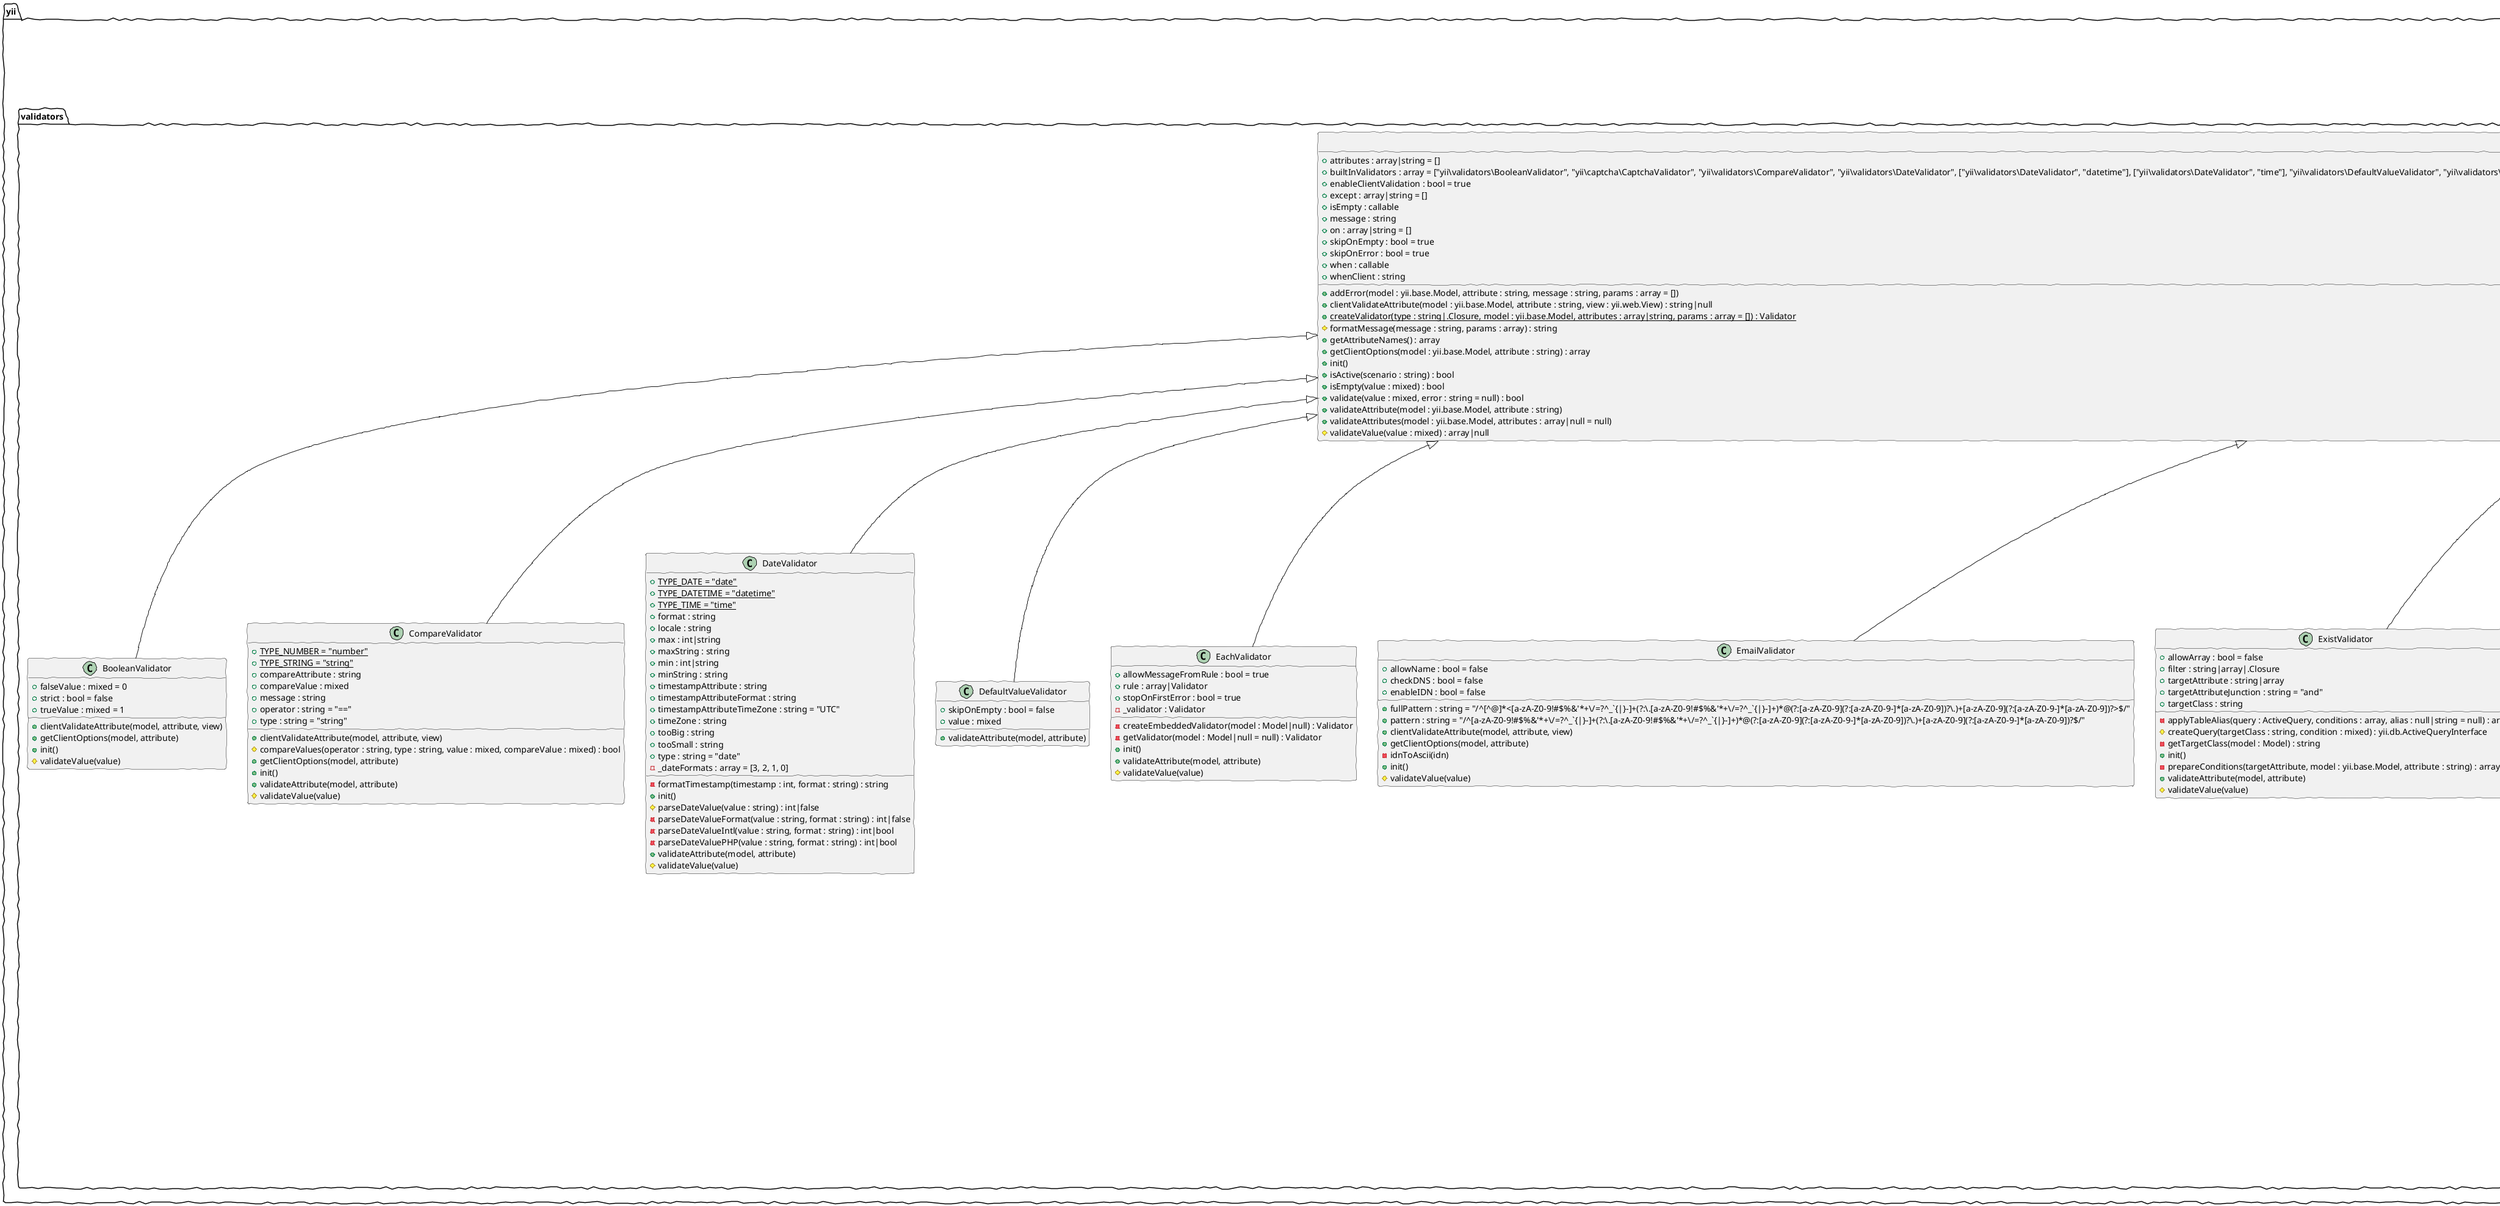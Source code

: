@startuml
skinparam handwritten true
class yii.validators.BooleanValidator {
    +falseValue : mixed = 0
    +strict : bool = false
    +trueValue : mixed = 1
    +clientValidateAttribute(model, attribute, view)
    +getClientOptions(model, attribute)
    +init()
    #validateValue(value)
}
class yii.validators.BooleanValidator extends yii.validators.Validator
class yii.validators.CompareValidator {
    +{static}TYPE_NUMBER = "number"
    +{static}TYPE_STRING = "string"
    +compareAttribute : string
    +compareValue : mixed
    +message : string
    +operator : string = "=="
    +type : string = "string"
    +clientValidateAttribute(model, attribute, view)
    #compareValues(operator : string, type : string, value : mixed, compareValue : mixed) : bool
    +getClientOptions(model, attribute)
    +init()
    +validateAttribute(model, attribute)
    #validateValue(value)
}
class yii.validators.CompareValidator extends yii.validators.Validator
class yii.validators.DateValidator {
    +{static}TYPE_DATE = "date"
    +{static}TYPE_DATETIME = "datetime"
    +{static}TYPE_TIME = "time"
    +format : string
    +locale : string
    +max : int|string
    +maxString : string
    +min : int|string
    +minString : string
    +timestampAttribute : string
    +timestampAttributeFormat : string
    +timestampAttributeTimeZone : string = "UTC"
    +timeZone : string
    +tooBig : string
    +tooSmall : string
    +type : string = "date"
    -_dateFormats : array = [3, 2, 1, 0]
    -formatTimestamp(timestamp : int, format : string) : string
    +init()
    #parseDateValue(value : string) : int|false
    -parseDateValueFormat(value : string, format : string) : int|false
    -parseDateValueIntl(value : string, format : string) : int|bool
    -parseDateValuePHP(value : string, format : string) : int|bool
    +validateAttribute(model, attribute)
    #validateValue(value)
}
class yii.validators.DateValidator extends yii.validators.Validator
class yii.validators.DefaultValueValidator {
    +skipOnEmpty : bool = false
    +value : mixed
    +validateAttribute(model, attribute)
}
class yii.validators.DefaultValueValidator extends yii.validators.Validator
class yii.validators.EachValidator {
    +allowMessageFromRule : bool = true
    +rule : array|Validator
    +stopOnFirstError : bool = true
    -_validator : Validator
    -createEmbeddedValidator(model : Model|null) : Validator
    -getValidator(model : Model|null = null) : Validator
    +init()
    +validateAttribute(model, attribute)
    #validateValue(value)
}
class yii.validators.EachValidator extends yii.validators.Validator
class yii.validators.EmailValidator {
    +allowName : bool = false
    +checkDNS : bool = false
    +enableIDN : bool = false
    +fullPattern : string = "/^[^@]*<[a-zA-Z0-9!#$%&'*+\/=?^_`{|}~-]+(?:\.[a-zA-Z0-9!#$%&'*+\/=?^_`{|}~-]+)*@(?:[a-zA-Z0-9](?:[a-zA-Z0-9-]*[a-zA-Z0-9])?\.)+[a-zA-Z0-9](?:[a-zA-Z0-9-]*[a-zA-Z0-9])?>$/"
    +pattern : string = "/^[a-zA-Z0-9!#$%&'*+\/=?^_`{|}~-]+(?:\.[a-zA-Z0-9!#$%&'*+\/=?^_`{|}~-]+)*@(?:[a-zA-Z0-9](?:[a-zA-Z0-9-]*[a-zA-Z0-9])?\.)+[a-zA-Z0-9](?:[a-zA-Z0-9-]*[a-zA-Z0-9])?$/"
    +clientValidateAttribute(model, attribute, view)
    +getClientOptions(model, attribute)
    -idnToAscii(idn)
    +init()
    #validateValue(value)
}
class yii.validators.EmailValidator extends yii.validators.Validator
class yii.validators.ExistValidator {
    +allowArray : bool = false
    +filter : string|array|.Closure
    +targetAttribute : string|array
    +targetAttributeJunction : string = "and"
    +targetClass : string
    -applyTableAlias(query : ActiveQuery, conditions : array, alias : null|string = null) : array
    #createQuery(targetClass : string, condition : mixed) : yii.db.ActiveQueryInterface
    -getTargetClass(model : Model) : string
    +init()
    -prepareConditions(targetAttribute, model : yii.base.Model, attribute : string) : array
    +validateAttribute(model, attribute)
    #validateValue(value)
}
class yii.validators.ExistValidator extends yii.validators.Validator
class yii.validators.FileValidator {
    +checkExtensionByMimeType : bool = true
    +extensions : array|string
    +maxFiles : int = 1
    +maxSize : int
    +message : string
    +mimeTypes : array|string
    +minSize : int
    +tooBig : string
    +tooMany : string
    +tooSmall : string
    +uploadRequired : string
    +wrongExtension : string
    +wrongMimeType : string
    -buildMimeTypeRegexp(mask : string) : string
    +clientValidateAttribute(model, attribute, view)
    +getClientOptions(model, attribute)
    +getSizeLimit() : int
    +init()
    +isEmpty(value, trim : bool = false)
    -sizeToBytes(sizeStr : string) : int
    +validateAttribute(model, attribute)
    #validateExtension(file : UploadedFile) : bool
    #validateMimeType(file : UploadedFile) : bool
    #validateValue(value)
}
class yii.validators.FileValidator extends yii.validators.Validator
class yii.validators.FilterValidator {
    +filter : callable
    +skipOnArray : bool = false
    +skipOnEmpty : bool = false
    +clientValidateAttribute(model, attribute, view)
    +getClientOptions(model, attribute)
    +init()
    +validateAttribute(model, attribute)
}
class yii.validators.FilterValidator extends yii.validators.Validator
class yii.validators.ImageValidator {
    +maxHeight : int
    +maxWidth : int
    +minHeight : int
    +minWidth : int
    +notImage : string
    +overHeight : string
    +overWidth : string
    +underHeight : string
    +underWidth : string
    +clientValidateAttribute(model, attribute, view)
    +getClientOptions(model, attribute)
    +init()
    #validateImage(image : UploadedFile) : array|null
    #validateValue(value)
}
class yii.validators.ImageValidator extends yii.validators.FileValidator
class yii.validators.InlineValidator {
    +clientValidate : string|.Closure
    +method : string|.Closure
    +params : mixed
    +clientValidateAttribute(model, attribute, view)
    +validateAttribute(model, attribute)
}
class yii.validators.InlineValidator extends yii.validators.Validator
class yii.validators.IpValidator {
    +{static}IPV4_ADDRESS_LENGTH = 32
    +{static}IPV6_ADDRESS_LENGTH = 128
    +{static}NEGATION_CHAR = "!"
    +expandIPv6 : bool = false
    +hasSubnet : string
    +ipv4 : bool = true
    +ipv4NotAllowed : string
    +ipv4Pattern : string = "/^(?:(?:2(?:[0-4][0-9]|5[0-5])|[0-1]?[0-9]?[0-9])\.){3}(?:(?:2([0-4][0-9]|5[0-5])|[0-1]?[0-9]?[0-9]))$/"
    +ipv6 : bool = true
    +ipv6NotAllowed : string
    +ipv6Pattern : string = "/^(([0-9a-fA-F]{1,4}:){7,7}[0-9a-fA-F]{1,4}|([0-9a-fA-F]{1,4}:){1,7}:|([0-9a-fA-F]{1,4}:){1,6}:[0-9a-fA-F]{1,4}|([0-9a-fA-F]{1,4}:){1,5}(:[0-9a-fA-F]{1,4}){1,2}|([0-9a-fA-F]{1,4}:){1,4}(:[0-9a-fA-F]{1,4}){1,3}|([0-9a-fA-F]{1,4}:){1,3}(:[0-9a-fA-F]{1,4}){1,4}|([0-9a-fA-F]{1,4}:){1,2}(:[0-9a-fA-F]{1,4}){1,5}|[0-9a-fA-F]{1,4}:((:[0-9a-fA-F]{1,4}){1,6})|:((:[0-9a-fA-F]{1,4}){1,7}|:)|fe80:(:[0-9a-fA-F]{0,4}){0,4}%[0-9a-zA-Z]{1,}|::(ffff(:0{1,4}){0,1}:){0,1}((25[0-5]|(2[0-4]|1{0,1}[0-9]){0,1}[0-9])\.){3,3}(25[0-5]|(2[0-4]|1{0,1}[0-9]){0,1}[0-9])|([0-9a-fA-F]{1,4}:){1,4}:((25[0-5]|(2[0-4]|1{0,1}[0-9]){0,1}[0-9])\.){3,3}(25[0-5]|(2[0-4]|1{0,1}[0-9]){0,1}[0-9]))$/"
    +message : string
    +negation : bool = false
    +networks : array = [["any"], ["0.0.0.0/0", "::/0"], ["10.0.0.0/8", "172.16.0.0/12", "192.168.0.0/16", "fd00::/8"], ["224.0.0.0/4", "ff00::/8"], ["169.254.0.0/16", "fe80::/10"], ["127.0.0.0/8", "::1"], ["192.0.2.0/24", "198.51.100.0/24", "203.0.113.0/24", "2001:db8::/32"], ["multicast", "linklocal", "localhost", "documentation"]]
    +normalize : bool = false
    +noSubnet : string
    +notInRange : string
    +subnet : bool = false
    +wrongCidr : string
    -_ranges : array = []
    +clientValidateAttribute(model, attribute, view)
    -expandIPv6(ip : string) : string
    +getClientOptions(model, attribute)
    -getIpParsePattern() : string
    -getIpVersion(ip : string) : int
    +getRanges() : array
    +init()
    -inRange(ip : string, cidr : int, range : string) : bool
    -ip2bin(ip : string) : string
    -isAllowed(ip : string, cidr : int) : bool
    -parseNegatedRange(string) : array
    -prepareRanges(ranges) : array
    +setRanges(ranges : array)
    +validateAttribute(model, attribute)
    #validateIPv4(value : string) : bool
    #validateIPv6(value : string) : bool
    -validateSubnet(ip) : string|array
    #validateValue(value)
}
class yii.validators.IpValidator extends yii.validators.Validator
class yii.validators.NumberValidator {
    +integerOnly : bool = false
    +integerPattern : string = "/^\s*[+-]?\d+\s*$/"
    +max : int|float
    +min : int|float
    +numberPattern : string = "/^\s*[-+]?[0-9]*\.?[0-9]+([eE][-+]?[0-9]+)?\s*$/"
    +tooBig : string
    +tooSmall : string
    +clientValidateAttribute(model, attribute, view)
    +getClientOptions(model, attribute)
    +init()
    +validateAttribute(model, attribute)
    #validateValue(value)
}
class yii.validators.NumberValidator extends yii.validators.Validator
class yii.validators.PunycodeAsset {
    +js = ["punycode.js"]
    +sourcePath = "@bower/punycode"
}
class yii.validators.PunycodeAsset extends yii.web.AssetBundle
class yii.validators.RangeValidator {
    +allowArray : bool = false
    +not : bool = false
    +range : array|.Traversable|.Closure
    +strict : bool = false
    +clientValidateAttribute(model, attribute, view)
    +getClientOptions(model, attribute)
    +init()
    +validateAttribute(model, attribute)
    #validateValue(value)
}
class yii.validators.RangeValidator extends yii.validators.Validator
class yii.validators.RegularExpressionValidator {
    +not : bool = false
    +pattern : string
    +clientValidateAttribute(model, attribute, view)
    +getClientOptions(model, attribute)
    +init()
    #validateValue(value)
}
class yii.validators.RegularExpressionValidator extends yii.validators.Validator
class yii.validators.RequiredValidator {
    +message : string
    +requiredValue : mixed
    +skipOnEmpty : bool = false
    +strict : bool = false
    +clientValidateAttribute(model, attribute, view)
    +getClientOptions(model, attribute)
    +init()
    #validateValue(value)
}
class yii.validators.RequiredValidator extends yii.validators.Validator
class yii.validators.SafeValidator {
    +validateAttribute(model, attribute)
    +validateAttributes(model, attributes = null)
}
class yii.validators.SafeValidator extends yii.validators.Validator
class yii.validators.StringValidator {
    +encoding : string
    +length : int|array
    +max : int
    +message : string
    +min : int
    +notEqual : string
    +tooLong : string
    +tooShort : string
    +clientValidateAttribute(model, attribute, view)
    +getClientOptions(model, attribute)
    +init()
    +validateAttribute(model, attribute)
    #validateValue(value)
}
class yii.validators.StringValidator extends yii.validators.Validator
class yii.validators.UniqueValidator {
    +comboNotUnique : string
    +filter : string|array|.Closure
    +message : string
    +targetAttribute : string|array
    +targetAttributeJunction : string = "and"
    +targetClass : string
    -addComboNotUniqueError(model : yii.base.Model, attribute : string)
    -applyTableAlias(query : ActiveQuery, conditions : array, alias : null|string = null) : array
    -getTargetClass(model : Model) : string
    +init()
    -modelExists(targetClass : string, conditions : array, model : Model) : bool
    -prepareConditions(targetAttribute : string|array, model : Model, attribute : string) : array
    -prepareQuery(targetClass : ActiveRecordInterface, conditions : array) : ActiveQueryInterface|ActiveQuery
    +validateAttribute(model, attribute)
}
class yii.validators.UniqueValidator extends yii.validators.Validator
class yii.validators.UrlValidator {
    +defaultScheme : string
    +enableIDN : bool = false
    +pattern : string = "/^{schemes}:\/\/(([A-Z0-9][A-Z0-9_-]*)(\.[A-Z0-9][A-Z0-9_-]*)+)(?::\d{1,5})?(?:$|[?\/#])/i"
    +validSchemes : array = ["http", "https"]
    +clientValidateAttribute(model, attribute, view)
    +getClientOptions(model, attribute)
    -idnToAscii(idn)
    +init()
    +validateAttribute(model, attribute)
    #validateValue(value)
}
class yii.validators.UrlValidator extends yii.validators.Validator
class yii.validators.ValidationAsset {
    +depends = ["yii\web\YiiAsset"]
    +js = ["yii.validation.js"]
    +sourcePath = "@yii/assets"
}
class yii.validators.ValidationAsset extends yii.web.AssetBundle
class yii.validators.Validator {
    +attributes : array|string = []
    +builtInValidators : array = ["yii\validators\BooleanValidator", "yii\captcha\CaptchaValidator", "yii\validators\CompareValidator", "yii\validators\DateValidator", ["yii\validators\DateValidator", "datetime"], ["yii\validators\DateValidator", "time"], "yii\validators\DefaultValueValidator", "yii\validators\NumberValidator", "yii\validators\EachValidator", "yii\validators\EmailValidator", "yii\validators\ExistValidator", "yii\validators\FileValidator", "yii\validators\FilterValidator", "yii\validators\ImageValidator", "yii\validators\RangeValidator", ["yii\validators\NumberValidator", true], "yii\validators\RegularExpressionValidator", "yii\validators\NumberValidator", "yii\validators\RequiredValidator", "yii\validators\SafeValidator", "yii\validators\StringValidator", ["yii\validators\FilterValidator", "trim", true], "yii\validators\UniqueValidator", "yii\validators\UrlValidator", "yii\validators\IpValidator"]
    +enableClientValidation : bool = true
    +except : array|string = []
    +isEmpty : callable
    +message : string
    +on : array|string = []
    +skipOnEmpty : bool = true
    +skipOnError : bool = true
    +when : callable
    +whenClient : string
    +addError(model : yii.base.Model, attribute : string, message : string, params : array = [])
    +clientValidateAttribute(model : yii.base.Model, attribute : string, view : yii.web.View) : string|null
    +{static}createValidator(type : string|.Closure, model : yii.base.Model, attributes : array|string, params : array = []) : Validator
    #formatMessage(message : string, params : array) : string
    +getAttributeNames() : array
    +getClientOptions(model : yii.base.Model, attribute : string) : array
    +init()
    +isActive(scenario : string) : bool
    +isEmpty(value : mixed) : bool
    +validate(value : mixed, error : string = null) : bool
    +validateAttribute(model : yii.base.Model, attribute : string)
    +validateAttributes(model : yii.base.Model, attributes : array|null = null)
    #validateValue(value : mixed) : array|null
}
class yii.validators.Validator extends yii.base.Component
@enduml
